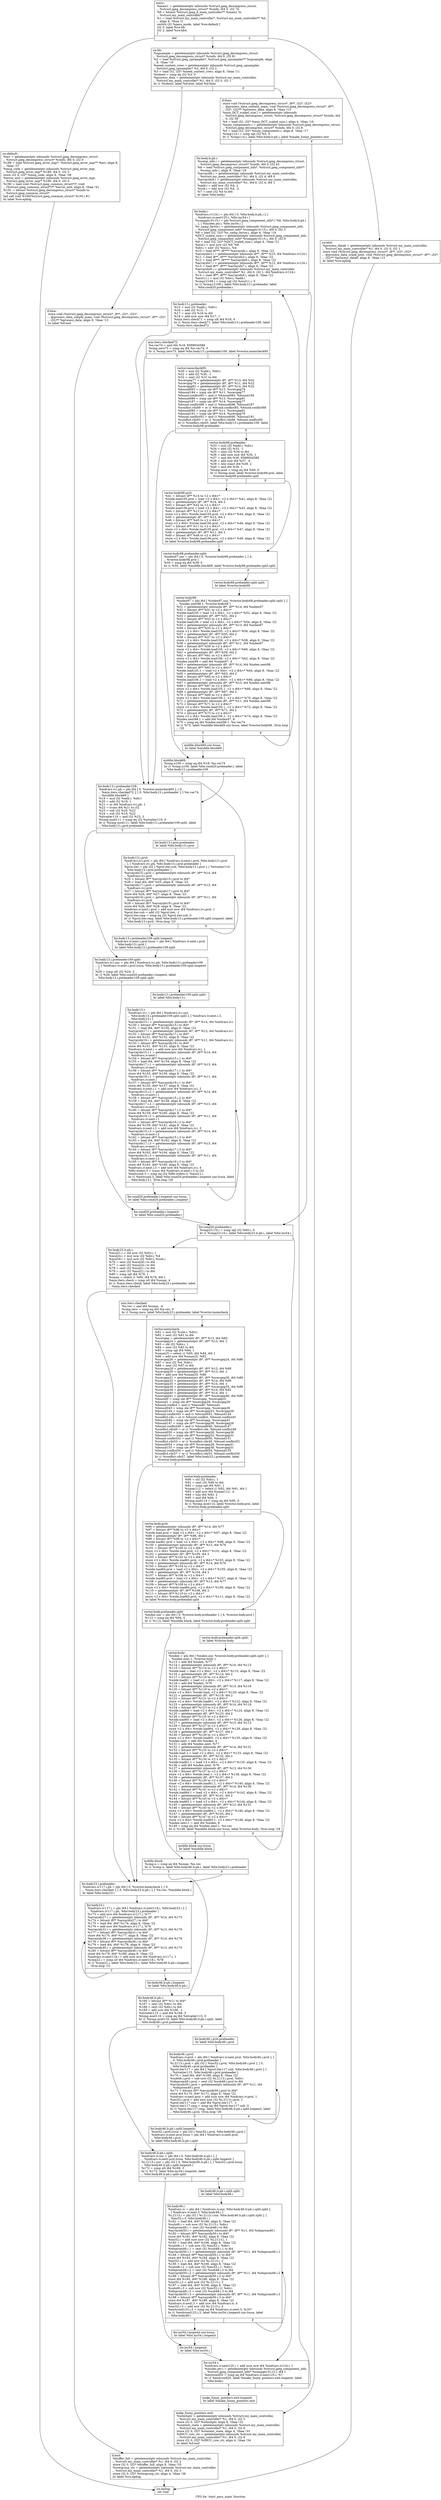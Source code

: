 digraph "CFG for 'start_pass_main' function" {
	label="CFG for 'start_pass_main' function";

	Node0x634fed0 [shape=record,label="{entry:\l  %main1 = getelementptr inbounds %struct.jpeg_decompress_struct,\l... %struct.jpeg_decompress_struct* %cinfo, i64 0, i32 74\l  %0 = bitcast %struct.jpeg_d_main_controller** %main1 to\l... %struct.my_main_controller**\l  %1 = load %struct.my_main_controller*, %struct.my_main_controller** %0,\l... align 8, !tbaa !2\l  switch i32 %pass_mode, label %sw.default [\l    i32 0, label %sw.bb\l    i32 2, label %sw.bb4\l  ]\l|{<s0>def|<s1>0|<s2>2}}"];
	Node0x634fed0:s0 -> Node0x634e0b0;
	Node0x634fed0:s1 -> Node0x634e190;
	Node0x634fed0:s2 -> Node0x634e240;
	Node0x634e190 [shape=record,label="{sw.bb:                                            \l  %upsample = getelementptr inbounds %struct.jpeg_decompress_struct,\l... %struct.jpeg_decompress_struct* %cinfo, i64 0, i32 81\l  %2 = load %struct.jpeg_upsampler*, %struct.jpeg_upsampler** %upsample, align\l... 8, !tbaa !10\l  %need_context_rows = getelementptr inbounds %struct.jpeg_upsampler,\l... %struct.jpeg_upsampler* %2, i64 0, i32 2\l  %3 = load i32, i32* %need_context_rows, align 8, !tbaa !11\l  %tobool = icmp eq i32 %3, 0\l  %process_data = getelementptr inbounds %struct.my_main_controller,\l... %struct.my_main_controller* %1, i64 0, i32 0, i32 1\l  br i1 %tobool, label %if.else, label %if.then\l|{<s0>T|<s1>F}}"];
	Node0x634e190:s0 -> Node0x634e780;
	Node0x634e190:s1 -> Node0x634e850;
	Node0x634e850 [shape=record,label="{if.then:                                          \l  store void (%struct.jpeg_decompress_struct*, i8**, i32*, i32)*\l... @process_data_context_main, void (%struct.jpeg_decompress_struct*, i8**,\l... i32*, i32)** %process_data, align 8, !tbaa !13\l  %min_DCT_scaled_size.i = getelementptr inbounds\l... %struct.jpeg_decompress_struct, %struct.jpeg_decompress_struct* %cinfo, i64\l... 0, i32 59\l  %4 = load i32, i32* %min_DCT_scaled_size.i, align 4, !tbaa !16\l  %num_components.i = getelementptr inbounds %struct.jpeg_decompress_struct,\l... %struct.jpeg_decompress_struct* %cinfo, i64 0, i32 8\l  %5 = load i32, i32* %num_components.i, align 8, !tbaa !17\l  %cmp114.i = icmp sgt i32 %5, 0\l  br i1 %cmp114.i, label %for.body.lr.ph.i, label %make_funny_pointers.exit\l|{<s0>T|<s1>F}}"];
	Node0x634e850:s0 -> Node0x6345100;
	Node0x634e850:s1 -> Node0x6345200;
	Node0x6345100 [shape=record,label="{for.body.lr.ph.i:                                 \l  %comp_info.i = getelementptr inbounds %struct.jpeg_decompress_struct,\l... %struct.jpeg_decompress_struct* %cinfo, i64 0, i32 43\l  %6 = load %struct.jpeg_component_info*, %struct.jpeg_component_info**\l... %comp_info.i, align 8, !tbaa !18\l  %arrayidx.i = getelementptr inbounds %struct.my_main_controller,\l... %struct.my_main_controller* %1, i64 0, i32 4, i64 0\l  %arrayidx6.i = getelementptr inbounds %struct.my_main_controller,\l... %struct.my_main_controller* %1, i64 0, i32 4, i64 1\l  %add.i = add nsw i32 %4, 2\l  %sub.i = add nsw i32 %4, -2\l  %7 = sext i32 %5 to i64\l  br label %for.body.i\l}"];
	Node0x6345100 -> Node0x63457b0;
	Node0x63457b0 [shape=record,label="{for.body.i:                                       \l  %indvars.iv124.i = phi i64 [ 0, %for.body.lr.ph.i ], [\l... %indvars.iv.next125.i, %for.inc54.i ]\l  %compptr.0115.i = phi %struct.jpeg_component_info* [ %6, %for.body.lr.ph.i\l... ], [ %incdec.ptr.i, %for.inc54.i ]\l  %v_samp_factor.i = getelementptr inbounds %struct.jpeg_component_info,\l... %struct.jpeg_component_info* %compptr.0115.i, i64 0, i32 3\l  %8 = load i32, i32* %v_samp_factor.i, align 4, !tbaa !19\l  %DCT_scaled_size.i = getelementptr inbounds %struct.jpeg_component_info,\l... %struct.jpeg_component_info* %compptr.0115.i, i64 0, i32 9\l  %9 = load i32, i32* %DCT_scaled_size.i, align 4, !tbaa !21\l  %mul.i = mul nsw i32 %9, %8\l  %div.i = sdiv i32 %mul.i, %4\l  %10 = load i8***, i8**** %arrayidx.i, align 8, !tbaa !22\l  %arrayidx3.i = getelementptr inbounds i8**, i8*** %10, i64 %indvars.iv124.i\l  %11 = load i8**, i8*** %arrayidx3.i, align 8, !tbaa !22\l  %12 = load i8***, i8**** %arrayidx6.i, align 8, !tbaa !22\l  %arrayidx7.i = getelementptr inbounds i8**, i8*** %12, i64 %indvars.iv124.i\l  %13 = load i8**, i8*** %arrayidx7.i, align 8, !tbaa !22\l  %arrayidx9.i = getelementptr inbounds %struct.my_main_controller,\l... %struct.my_main_controller* %1, i64 0, i32 1, i64 %indvars.iv124.i\l  %14 = load i8**, i8*** %arrayidx9.i, align 8, !tbaa !22\l  %mul11.i = mul i32 %div.i, %add.i\l  %cmp12108.i = icmp sgt i32 %mul11.i, 0\l  br i1 %cmp12108.i, label %for.body13.i.preheader, label\l... %for.cond20.preheader.i\l|{<s0>T|<s1>F}}"];
	Node0x63457b0:s0 -> Node0x6344ed0;
	Node0x63457b0:s1 -> Node0x6358370;
	Node0x6344ed0 [shape=record,label="{for.body13.i.preheader:                           \l  %15 = mul i32 %add.i, %div.i\l  %16 = add i32 %15, -1\l  %17 = zext i32 %16 to i64\l  %18 = add nuw nsw i64 %17, 1\l  %min.iters.check71 = icmp ult i64 %18, 4\l  br i1 %min.iters.check71, label %for.body13.i.preheader109, label\l... %min.iters.checked72\l|{<s0>T|<s1>F}}"];
	Node0x6344ed0:s0 -> Node0x6358870;
	Node0x6344ed0:s1 -> Node0x6358990;
	Node0x6358870 [shape=record,label="{for.body13.i.preheader109:                        \l  %indvars.iv.i.ph = phi i64 [ 0, %vector.memcheck95 ], [ 0,\l... %min.iters.checked72 ], [ 0, %for.body13.i.preheader ], [ %n.vec74,\l... %middle.block69 ]\l  %19 = mul i32 %add.i, %div.i\l  %20 = add i32 %19, 1\l  %21 = or i64 %indvars.iv.i.ph, 1\l  %22 = trunc i64 %21 to i32\l  %23 = sub i32 %20, %22\l  %24 = sub i32 %19, %22\l  %xtraiter110 = and i32 %23, 3\l  %lcmp.mod111 = icmp eq i32 %xtraiter110, 0\l  br i1 %lcmp.mod111, label %for.body13.i.preheader109.split, label\l... %for.body13.i.prol.preheader\l|{<s0>T|<s1>F}}"];
	Node0x6358870:s0 -> Node0x6359240;
	Node0x6358870:s1 -> Node0x6359360;
	Node0x6359360 [shape=record,label="{for.body13.i.prol.preheader:                      \l  br label %for.body13.i.prol\l}"];
	Node0x6359360 -> Node0x6359510;
	Node0x6359510 [shape=record,label="{for.body13.i.prol:                                \l  %indvars.iv.i.prol = phi i64 [ %indvars.iv.next.i.prol, %for.body13.i.prol\l... ], [ %indvars.iv.i.ph, %for.body13.i.prol.preheader ]\l  %prol.iter = phi i32 [ %prol.iter.sub, %for.body13.i.prol ], [ %xtraiter110,\l... %for.body13.i.prol.preheader ]\l  %arrayidx15.i.prol = getelementptr inbounds i8*, i8** %14, i64\l... %indvars.iv.i.prol\l  %25 = bitcast i8** %arrayidx15.i.prol to i64*\l  %26 = load i64, i64* %25, align 8, !tbaa !22\l  %arrayidx17.i.prol = getelementptr inbounds i8*, i8** %13, i64\l... %indvars.iv.i.prol\l  %27 = bitcast i8** %arrayidx17.i.prol to i64*\l  store i64 %26, i64* %27, align 8, !tbaa !22\l  %arrayidx19.i.prol = getelementptr inbounds i8*, i8** %11, i64\l... %indvars.iv.i.prol\l  %28 = bitcast i8** %arrayidx19.i.prol to i64*\l  store i64 %26, i64* %28, align 8, !tbaa !22\l  %indvars.iv.next.i.prol = add nuw nsw i64 %indvars.iv.i.prol, 1\l  %prol.iter.sub = add i32 %prol.iter, -1\l  %prol.iter.cmp = icmp eq i32 %prol.iter.sub, 0\l  br i1 %prol.iter.cmp, label %for.body13.i.preheader109.split.loopexit, label\l... %for.body13.i.prol, !llvm.loop !23\l|{<s0>T|<s1>F}}"];
	Node0x6359510:s0 -> Node0x635a250;
	Node0x6359510:s1 -> Node0x6359510;
	Node0x635a250 [shape=record,label="{for.body13.i.preheader109.split.loopexit:         \l  %indvars.iv.next.i.prol.lcssa = phi i64 [ %indvars.iv.next.i.prol,\l... %for.body13.i.prol ]\l  br label %for.body13.i.preheader109.split\l}"];
	Node0x635a250 -> Node0x6359240;
	Node0x6359240 [shape=record,label="{for.body13.i.preheader109.split:                  \l  %indvars.iv.i.unr = phi i64 [ %indvars.iv.i.ph, %for.body13.i.preheader109\l... ], [ %indvars.iv.next.i.prol.lcssa, %for.body13.i.preheader109.split.loopexit\l... ]\l  %29 = icmp ult i32 %24, 3\l  br i1 %29, label %for.cond20.preheader.i.loopexit, label\l... %for.body13.i.preheader109.split.split\l|{<s0>T|<s1>F}}"];
	Node0x6359240:s0 -> Node0x635a610;
	Node0x6359240:s1 -> Node0x635a6f0;
	Node0x635a6f0 [shape=record,label="{for.body13.i.preheader109.split.split:            \l  br label %for.body13.i\l}"];
	Node0x635a6f0 -> Node0x635a8a0;
	Node0x6358990 [shape=record,label="{min.iters.checked72:                              \l  %n.vec74 = and i64 %18, 8589934588\l  %cmp.zero75 = icmp eq i64 %n.vec74, 0\l  br i1 %cmp.zero75, label %for.body13.i.preheader109, label %vector.memcheck95\l|{<s0>T|<s1>F}}"];
	Node0x6358990:s0 -> Node0x6358870;
	Node0x6358990:s1 -> Node0x6358b00;
	Node0x6358b00 [shape=record,label="{vector.memcheck95:                                \l  %30 = mul i32 %add.i, %div.i\l  %31 = add i32 %30, -1\l  %32 = zext i32 %31 to i64\l  %scevgep77 = getelementptr i8*, i8** %13, i64 %32\l  %scevgep79 = getelementptr i8*, i8** %11, i64 %32\l  %scevgep81 = getelementptr i8*, i8** %14, i64 %32\l  %bound083 = icmp ule i8** %13, %scevgep79\l  %bound184 = icmp ule i8** %11, %scevgep77\l  %found.conflict85 = and i1 %bound083, %bound184\l  %bound086 = icmp ule i8** %13, %scevgep81\l  %bound187 = icmp ule i8** %14, %scevgep77\l  %found.conflict88 = and i1 %bound086, %bound187\l  %conflict.rdx89 = or i1 %found.conflict85, %found.conflict88\l  %bound090 = icmp ule i8** %11, %scevgep81\l  %bound191 = icmp ule i8** %14, %scevgep79\l  %found.conflict92 = and i1 %bound090, %bound191\l  %conflict.rdx93 = or i1 %conflict.rdx89, %found.conflict92\l  br i1 %conflict.rdx93, label %for.body13.i.preheader109, label\l... %vector.body68.preheader\l|{<s0>T|<s1>F}}"];
	Node0x6358b00:s0 -> Node0x6358870;
	Node0x6358b00:s1 -> Node0x635b740;
	Node0x635b740 [shape=record,label="{vector.body68.preheader:                          \l  %33 = mul i32 %add.i, %div.i\l  %34 = add i32 %33, -1\l  %35 = zext i32 %34 to i64\l  %36 = add nuw nsw i64 %35, 1\l  %37 = and i64 %36, 8589934588\l  %38 = add nsw i64 %37, -4\l  %39 = lshr exact i64 %38, 2\l  %40 = and i64 %39, 1\l  %lcmp.mod = icmp eq i64 %40, 0\l  br i1 %lcmp.mod, label %vector.body68.prol, label\l... %vector.body68.preheader.split\l|{<s0>T|<s1>F}}"];
	Node0x635b740:s0 -> Node0x635bc90;
	Node0x635b740:s1 -> Node0x635bd10;
	Node0x635bc90 [shape=record,label="{vector.body68.prol:                               \l  %41 = bitcast i8** %14 to \<2 x i64\>*\l  %wide.load105.prol = load \<2 x i64\>, \<2 x i64\>* %41, align 8, !tbaa !22\l  %42 = getelementptr i8*, i8** %14, i64 2\l  %43 = bitcast i8** %42 to \<2 x i64\>*\l  %wide.load106.prol = load \<2 x i64\>, \<2 x i64\>* %43, align 8, !tbaa !22\l  %44 = bitcast i8** %13 to \<2 x i64\>*\l  store \<2 x i64\> %wide.load105.prol, \<2 x i64\>* %44, align 8, !tbaa !22\l  %45 = getelementptr i8*, i8** %13, i64 2\l  %46 = bitcast i8** %45 to \<2 x i64\>*\l  store \<2 x i64\> %wide.load106.prol, \<2 x i64\>* %46, align 8, !tbaa !22\l  %47 = bitcast i8** %11 to \<2 x i64\>*\l  store \<2 x i64\> %wide.load105.prol, \<2 x i64\>* %47, align 8, !tbaa !22\l  %48 = getelementptr i8*, i8** %11, i64 2\l  %49 = bitcast i8** %48 to \<2 x i64\>*\l  store \<2 x i64\> %wide.load106.prol, \<2 x i64\>* %49, align 8, !tbaa !22\l  br label %vector.body68.preheader.split\l}"];
	Node0x635bc90 -> Node0x635bd10;
	Node0x635bd10 [shape=record,label="{vector.body68.preheader.split:                    \l  %index97.unr = phi i64 [ 0, %vector.body68.preheader ], [ 4,\l... %vector.body68.prol ]\l  %50 = icmp eq i64 %39, 0\l  br i1 %50, label %middle.block69, label %vector.body68.preheader.split.split\l|{<s0>T|<s1>F}}"];
	Node0x635bd10:s0 -> Node0x6358c30;
	Node0x635bd10:s1 -> Node0x635d0f0;
	Node0x635d0f0 [shape=record,label="{vector.body68.preheader.split.split:              \l  br label %vector.body68\l}"];
	Node0x635d0f0 -> Node0x635d270;
	Node0x635d270 [shape=record,label="{vector.body68:                                    \l  %index97 = phi i64 [ %index97.unr, %vector.body68.preheader.split.split ], [\l... %index.next98.1, %vector.body68 ]\l  %51 = getelementptr inbounds i8*, i8** %14, i64 %index97\l  %52 = bitcast i8** %51 to \<2 x i64\>*\l  %wide.load105 = load \<2 x i64\>, \<2 x i64\>* %52, align 8, !tbaa !22\l  %53 = getelementptr i8*, i8** %51, i64 2\l  %54 = bitcast i8** %53 to \<2 x i64\>*\l  %wide.load106 = load \<2 x i64\>, \<2 x i64\>* %54, align 8, !tbaa !22\l  %55 = getelementptr inbounds i8*, i8** %13, i64 %index97\l  %56 = bitcast i8** %55 to \<2 x i64\>*\l  store \<2 x i64\> %wide.load105, \<2 x i64\>* %56, align 8, !tbaa !22\l  %57 = getelementptr i8*, i8** %55, i64 2\l  %58 = bitcast i8** %57 to \<2 x i64\>*\l  store \<2 x i64\> %wide.load106, \<2 x i64\>* %58, align 8, !tbaa !22\l  %59 = getelementptr inbounds i8*, i8** %11, i64 %index97\l  %60 = bitcast i8** %59 to \<2 x i64\>*\l  store \<2 x i64\> %wide.load105, \<2 x i64\>* %60, align 8, !tbaa !22\l  %61 = getelementptr i8*, i8** %59, i64 2\l  %62 = bitcast i8** %61 to \<2 x i64\>*\l  store \<2 x i64\> %wide.load106, \<2 x i64\>* %62, align 8, !tbaa !22\l  %index.next98 = add i64 %index97, 4\l  %63 = getelementptr inbounds i8*, i8** %14, i64 %index.next98\l  %64 = bitcast i8** %63 to \<2 x i64\>*\l  %wide.load105.1 = load \<2 x i64\>, \<2 x i64\>* %64, align 8, !tbaa !22\l  %65 = getelementptr i8*, i8** %63, i64 2\l  %66 = bitcast i8** %65 to \<2 x i64\>*\l  %wide.load106.1 = load \<2 x i64\>, \<2 x i64\>* %66, align 8, !tbaa !22\l  %67 = getelementptr inbounds i8*, i8** %13, i64 %index.next98\l  %68 = bitcast i8** %67 to \<2 x i64\>*\l  store \<2 x i64\> %wide.load105.1, \<2 x i64\>* %68, align 8, !tbaa !22\l  %69 = getelementptr i8*, i8** %67, i64 2\l  %70 = bitcast i8** %69 to \<2 x i64\>*\l  store \<2 x i64\> %wide.load106.1, \<2 x i64\>* %70, align 8, !tbaa !22\l  %71 = getelementptr inbounds i8*, i8** %11, i64 %index.next98\l  %72 = bitcast i8** %71 to \<2 x i64\>*\l  store \<2 x i64\> %wide.load105.1, \<2 x i64\>* %72, align 8, !tbaa !22\l  %73 = getelementptr i8*, i8** %71, i64 2\l  %74 = bitcast i8** %73 to \<2 x i64\>*\l  store \<2 x i64\> %wide.load106.1, \<2 x i64\>* %74, align 8, !tbaa !22\l  %index.next98.1 = add i64 %index97, 8\l  %75 = icmp eq i64 %index.next98.1, %n.vec74\l  br i1 %75, label %middle.block69.unr-lcssa, label %vector.body68, !llvm.loop\l... !25\l|{<s0>T|<s1>F}}"];
	Node0x635d270:s0 -> Node0x635f9a0;
	Node0x635d270:s1 -> Node0x635d270;
	Node0x635f9a0 [shape=record,label="{middle.block69.unr-lcssa:                         \l  br label %middle.block69\l}"];
	Node0x635f9a0 -> Node0x6358c30;
	Node0x6358c30 [shape=record,label="{middle.block69:                                   \l  %cmp.n100 = icmp eq i64 %18, %n.vec74\l  br i1 %cmp.n100, label %for.cond20.preheader.i, label\l... %for.body13.i.preheader109\l|{<s0>T|<s1>F}}"];
	Node0x6358c30:s0 -> Node0x6358370;
	Node0x6358c30:s1 -> Node0x6358870;
	Node0x6359630 [shape=record,label="{for.cond20.preheader.i.loopexit.unr-lcssa:        \l  br label %for.cond20.preheader.i.loopexit\l}"];
	Node0x6359630 -> Node0x635a610;
	Node0x635a610 [shape=record,label="{for.cond20.preheader.i.loopexit:                  \l  br label %for.cond20.preheader.i\l}"];
	Node0x635a610 -> Node0x6358370;
	Node0x6358370 [shape=record,label="{for.cond20.preheader.i:                           \l  %cmp22110.i = icmp sgt i32 %div.i, 0\l  br i1 %cmp22110.i, label %for.body23.lr.ph.i, label %for.inc54.i\l|{<s0>T|<s1>F}}"];
	Node0x6358370:s0 -> Node0x63597c0;
	Node0x6358370:s1 -> Node0x6345980;
	Node0x63597c0 [shape=record,label="{for.body23.lr.ph.i:                               \l  %mul21.i = shl nsw i32 %div.i, 1\l  %mul24.i = mul nsw i32 %div.i, %4\l  %mul28.i = mul nsw i32 %div.i, %sub.i\l  %76 = sext i32 %mul28.i to i64\l  %77 = sext i32 %mul24.i to i64\l  %78 = sext i32 %mul21.i to i64\l  %79 = sext i32 %mul21.i to i64\l  %80 = icmp sgt i64 %79, 1\l  %smax = select i1 %80, i64 %79, i64 1\l  %min.iters.check = icmp ult i64 %smax, 4\l  br i1 %min.iters.check, label %for.body23.i.preheader, label\l... %min.iters.checked\l|{<s0>T|<s1>F}}"];
	Node0x63597c0:s0 -> Node0x6360a50;
	Node0x63597c0:s1 -> Node0x6360b50;
	Node0x6360a50 [shape=record,label="{for.body23.i.preheader:                           \l  %indvars.iv117.i.ph = phi i64 [ 0, %vector.memcheck ], [ 0,\l... %min.iters.checked ], [ 0, %for.body23.lr.ph.i ], [ %n.vec, %middle.block ]\l  br label %for.body23.i\l}"];
	Node0x6360a50 -> Node0x6360fc0;
	Node0x6360b50 [shape=record,label="{min.iters.checked:                                \l  %n.vec = and i64 %smax, -4\l  %cmp.zero = icmp eq i64 %n.vec, 0\l  br i1 %cmp.zero, label %for.body23.i.preheader, label %vector.memcheck\l|{<s0>T|<s1>F}}"];
	Node0x6360b50:s0 -> Node0x6360a50;
	Node0x6360b50:s1 -> Node0x6360ce0;
	Node0x6360ce0 [shape=record,label="{vector.memcheck:                                  \l  %81 = mul i32 %sub.i, %div.i\l  %82 = sext i32 %81 to i64\l  %scevgep = getelementptr i8*, i8** %13, i64 %82\l  %scevgep24 = getelementptr i8*, i8** %13, i64 -1\l  %83 = shl i32 %div.i, 1\l  %84 = sext i32 %83 to i64\l  %85 = icmp sgt i64 %84, 1\l  %smax25 = select i1 %85, i64 %84, i64 1\l  %86 = add nsw i64 %smax25, %82\l  %scevgep26 = getelementptr i8*, i8** %scevgep24, i64 %86\l  %87 = mul i32 %4, %div.i\l  %88 = sext i32 %87 to i64\l  %scevgep28 = getelementptr i8*, i8** %13, i64 %88\l  %scevgep30 = getelementptr i8*, i8** %13, i64 -1\l  %89 = add nsw i64 %smax25, %88\l  %scevgep31 = getelementptr i8*, i8** %scevgep30, i64 %89\l  %scevgep33 = getelementptr i8*, i8** %14, i64 %88\l  %scevgep35 = getelementptr i8*, i8** %14, i64 -1\l  %scevgep36 = getelementptr i8*, i8** %scevgep35, i64 %89\l  %scevgep38 = getelementptr i8*, i8** %14, i64 %82\l  %scevgep40 = getelementptr i8*, i8** %14, i64 -1\l  %scevgep41 = getelementptr i8*, i8** %scevgep40, i64 %86\l  %bound0 = icmp ule i8** %scevgep, %scevgep31\l  %bound1 = icmp ule i8** %scevgep28, %scevgep26\l  %found.conflict = and i1 %bound0, %bound1\l  %bound043 = icmp ule i8** %scevgep, %scevgep36\l  %bound144 = icmp ule i8** %scevgep33, %scevgep26\l  %found.conflict45 = and i1 %bound043, %bound144\l  %conflict.rdx = or i1 %found.conflict, %found.conflict45\l  %bound046 = icmp ule i8** %scevgep, %scevgep41\l  %bound147 = icmp ule i8** %scevgep38, %scevgep26\l  %found.conflict48 = and i1 %bound046, %bound147\l  %conflict.rdx49 = or i1 %conflict.rdx, %found.conflict48\l  %bound050 = icmp ule i8** %scevgep28, %scevgep36\l  %bound151 = icmp ule i8** %scevgep33, %scevgep31\l  %found.conflict52 = and i1 %bound050, %bound151\l  %conflict.rdx53 = or i1 %conflict.rdx49, %found.conflict52\l  %bound054 = icmp ule i8** %scevgep28, %scevgep41\l  %bound155 = icmp ule i8** %scevgep38, %scevgep31\l  %found.conflict56 = and i1 %bound054, %bound155\l  %conflict.rdx57 = or i1 %conflict.rdx53, %found.conflict56\l  br i1 %conflict.rdx57, label %for.body23.i.preheader, label\l... %vector.body.preheader\l|{<s0>T|<s1>F}}"];
	Node0x6360ce0:s0 -> Node0x6360a50;
	Node0x6360ce0:s1 -> Node0x6362c30;
	Node0x6362c30 [shape=record,label="{vector.body.preheader:                            \l  %90 = shl i32 %div.i, 1\l  %91 = sext i32 %90 to i64\l  %92 = icmp sgt i64 %91, 1\l  %smax112 = select i1 %92, i64 %91, i64 1\l  %93 = add nsw i64 %smax112, -4\l  %94 = lshr i64 %93, 2\l  %95 = and i64 %94, 1\l  %lcmp.mod114 = icmp eq i64 %95, 0\l  br i1 %lcmp.mod114, label %vector.body.prol, label\l... %vector.body.preheader.split\l|{<s0>T|<s1>F}}"];
	Node0x6362c30:s0 -> Node0x6363180;
	Node0x6362c30:s1 -> Node0x6363280;
	Node0x6363180 [shape=record,label="{vector.body.prol:                                 \l  %96 = getelementptr inbounds i8*, i8** %14, i64 %77\l  %97 = bitcast i8** %96 to \<2 x i64\>*\l  %wide.load.prol = load \<2 x i64\>, \<2 x i64\>* %97, align 8, !tbaa !22\l  %98 = getelementptr i8*, i8** %96, i64 2\l  %99 = bitcast i8** %98 to \<2 x i64\>*\l  %wide.load61.prol = load \<2 x i64\>, \<2 x i64\>* %99, align 8, !tbaa !22\l  %100 = getelementptr inbounds i8*, i8** %13, i64 %76\l  %101 = bitcast i8** %100 to \<2 x i64\>*\l  store \<2 x i64\> %wide.load.prol, \<2 x i64\>* %101, align 8, !tbaa !22\l  %102 = getelementptr i8*, i8** %100, i64 2\l  %103 = bitcast i8** %102 to \<2 x i64\>*\l  store \<2 x i64\> %wide.load61.prol, \<2 x i64\>* %103, align 8, !tbaa !22\l  %104 = getelementptr inbounds i8*, i8** %14, i64 %76\l  %105 = bitcast i8** %104 to \<2 x i64\>*\l  %wide.load64.prol = load \<2 x i64\>, \<2 x i64\>* %105, align 8, !tbaa !22\l  %106 = getelementptr i8*, i8** %104, i64 2\l  %107 = bitcast i8** %106 to \<2 x i64\>*\l  %wide.load65.prol = load \<2 x i64\>, \<2 x i64\>* %107, align 8, !tbaa !22\l  %108 = getelementptr inbounds i8*, i8** %13, i64 %77\l  %109 = bitcast i8** %108 to \<2 x i64\>*\l  store \<2 x i64\> %wide.load64.prol, \<2 x i64\>* %109, align 8, !tbaa !22\l  %110 = getelementptr i8*, i8** %108, i64 2\l  %111 = bitcast i8** %110 to \<2 x i64\>*\l  store \<2 x i64\> %wide.load65.prol, \<2 x i64\>* %111, align 8, !tbaa !22\l  br label %vector.body.preheader.split\l}"];
	Node0x6363180 -> Node0x6363280;
	Node0x6363280 [shape=record,label="{vector.body.preheader.split:                      \l  %index.unr = phi i64 [ 0, %vector.body.preheader ], [ 4, %vector.body.prol ]\l  %112 = icmp eq i64 %94, 0\l  br i1 %112, label %middle.block, label %vector.body.preheader.split.split\l|{<s0>T|<s1>F}}"];
	Node0x6363280:s0 -> Node0x6360df0;
	Node0x6363280:s1 -> Node0x63640b0;
	Node0x63640b0 [shape=record,label="{vector.body.preheader.split.split:                \l  br label %vector.body\l}"];
	Node0x63640b0 -> Node0x6364230;
	Node0x6364230 [shape=record,label="{vector.body:                                      \l  %index = phi i64 [ %index.unr, %vector.body.preheader.split.split ], [\l... %index.next.1, %vector.body ]\l  %113 = add i64 %index, %77\l  %114 = getelementptr inbounds i8*, i8** %14, i64 %113\l  %115 = bitcast i8** %114 to \<2 x i64\>*\l  %wide.load = load \<2 x i64\>, \<2 x i64\>* %115, align 8, !tbaa !22\l  %116 = getelementptr i8*, i8** %114, i64 2\l  %117 = bitcast i8** %116 to \<2 x i64\>*\l  %wide.load61 = load \<2 x i64\>, \<2 x i64\>* %117, align 8, !tbaa !22\l  %118 = add i64 %index, %76\l  %119 = getelementptr inbounds i8*, i8** %13, i64 %118\l  %120 = bitcast i8** %119 to \<2 x i64\>*\l  store \<2 x i64\> %wide.load, \<2 x i64\>* %120, align 8, !tbaa !22\l  %121 = getelementptr i8*, i8** %119, i64 2\l  %122 = bitcast i8** %121 to \<2 x i64\>*\l  store \<2 x i64\> %wide.load61, \<2 x i64\>* %122, align 8, !tbaa !22\l  %123 = getelementptr inbounds i8*, i8** %14, i64 %118\l  %124 = bitcast i8** %123 to \<2 x i64\>*\l  %wide.load64 = load \<2 x i64\>, \<2 x i64\>* %124, align 8, !tbaa !22\l  %125 = getelementptr i8*, i8** %123, i64 2\l  %126 = bitcast i8** %125 to \<2 x i64\>*\l  %wide.load65 = load \<2 x i64\>, \<2 x i64\>* %126, align 8, !tbaa !22\l  %127 = getelementptr inbounds i8*, i8** %13, i64 %113\l  %128 = bitcast i8** %127 to \<2 x i64\>*\l  store \<2 x i64\> %wide.load64, \<2 x i64\>* %128, align 8, !tbaa !22\l  %129 = getelementptr i8*, i8** %127, i64 2\l  %130 = bitcast i8** %129 to \<2 x i64\>*\l  store \<2 x i64\> %wide.load65, \<2 x i64\>* %130, align 8, !tbaa !22\l  %index.next = add i64 %index, 4\l  %131 = add i64 %index.next, %77\l  %132 = getelementptr inbounds i8*, i8** %14, i64 %131\l  %133 = bitcast i8** %132 to \<2 x i64\>*\l  %wide.load.1 = load \<2 x i64\>, \<2 x i64\>* %133, align 8, !tbaa !22\l  %134 = getelementptr i8*, i8** %132, i64 2\l  %135 = bitcast i8** %134 to \<2 x i64\>*\l  %wide.load61.1 = load \<2 x i64\>, \<2 x i64\>* %135, align 8, !tbaa !22\l  %136 = add i64 %index.next, %76\l  %137 = getelementptr inbounds i8*, i8** %13, i64 %136\l  %138 = bitcast i8** %137 to \<2 x i64\>*\l  store \<2 x i64\> %wide.load.1, \<2 x i64\>* %138, align 8, !tbaa !22\l  %139 = getelementptr i8*, i8** %137, i64 2\l  %140 = bitcast i8** %139 to \<2 x i64\>*\l  store \<2 x i64\> %wide.load61.1, \<2 x i64\>* %140, align 8, !tbaa !22\l  %141 = getelementptr inbounds i8*, i8** %14, i64 %136\l  %142 = bitcast i8** %141 to \<2 x i64\>*\l  %wide.load64.1 = load \<2 x i64\>, \<2 x i64\>* %142, align 8, !tbaa !22\l  %143 = getelementptr i8*, i8** %141, i64 2\l  %144 = bitcast i8** %143 to \<2 x i64\>*\l  %wide.load65.1 = load \<2 x i64\>, \<2 x i64\>* %144, align 8, !tbaa !22\l  %145 = getelementptr inbounds i8*, i8** %13, i64 %131\l  %146 = bitcast i8** %145 to \<2 x i64\>*\l  store \<2 x i64\> %wide.load64.1, \<2 x i64\>* %146, align 8, !tbaa !22\l  %147 = getelementptr i8*, i8** %145, i64 2\l  %148 = bitcast i8** %147 to \<2 x i64\>*\l  store \<2 x i64\> %wide.load65.1, \<2 x i64\>* %148, align 8, !tbaa !22\l  %index.next.1 = add i64 %index, 8\l  %149 = icmp eq i64 %index.next.1, %n.vec\l  br i1 %149, label %middle.block.unr-lcssa, label %vector.body, !llvm.loop !28\l|{<s0>T|<s1>F}}"];
	Node0x6364230:s0 -> Node0x63560b0;
	Node0x6364230:s1 -> Node0x6364230;
	Node0x63560b0 [shape=record,label="{middle.block.unr-lcssa:                           \l  br label %middle.block\l}"];
	Node0x63560b0 -> Node0x6360df0;
	Node0x6360df0 [shape=record,label="{middle.block:                                     \l  %cmp.n = icmp eq i64 %smax, %n.vec\l  br i1 %cmp.n, label %for.body46.lr.ph.i, label %for.body23.i.preheader\l|{<s0>T|<s1>F}}"];
	Node0x6360df0:s0 -> Node0x6356350;
	Node0x6360df0:s1 -> Node0x6360a50;
	Node0x635a8a0 [shape=record,label="{for.body13.i:                                     \l  %indvars.iv.i = phi i64 [ %indvars.iv.i.unr,\l... %for.body13.i.preheader109.split.split ], [ %indvars.iv.next.i.3,\l... %for.body13.i ]\l  %arrayidx15.i = getelementptr inbounds i8*, i8** %14, i64 %indvars.iv.i\l  %150 = bitcast i8** %arrayidx15.i to i64*\l  %151 = load i64, i64* %150, align 8, !tbaa !22\l  %arrayidx17.i = getelementptr inbounds i8*, i8** %13, i64 %indvars.iv.i\l  %152 = bitcast i8** %arrayidx17.i to i64*\l  store i64 %151, i64* %152, align 8, !tbaa !22\l  %arrayidx19.i = getelementptr inbounds i8*, i8** %11, i64 %indvars.iv.i\l  %153 = bitcast i8** %arrayidx19.i to i64*\l  store i64 %151, i64* %153, align 8, !tbaa !22\l  %indvars.iv.next.i = add nuw nsw i64 %indvars.iv.i, 1\l  %arrayidx15.i.1 = getelementptr inbounds i8*, i8** %14, i64\l... %indvars.iv.next.i\l  %154 = bitcast i8** %arrayidx15.i.1 to i64*\l  %155 = load i64, i64* %154, align 8, !tbaa !22\l  %arrayidx17.i.1 = getelementptr inbounds i8*, i8** %13, i64\l... %indvars.iv.next.i\l  %156 = bitcast i8** %arrayidx17.i.1 to i64*\l  store i64 %155, i64* %156, align 8, !tbaa !22\l  %arrayidx19.i.1 = getelementptr inbounds i8*, i8** %11, i64\l... %indvars.iv.next.i\l  %157 = bitcast i8** %arrayidx19.i.1 to i64*\l  store i64 %155, i64* %157, align 8, !tbaa !22\l  %indvars.iv.next.i.1 = add nsw i64 %indvars.iv.i, 2\l  %arrayidx15.i.2 = getelementptr inbounds i8*, i8** %14, i64\l... %indvars.iv.next.i.1\l  %158 = bitcast i8** %arrayidx15.i.2 to i64*\l  %159 = load i64, i64* %158, align 8, !tbaa !22\l  %arrayidx17.i.2 = getelementptr inbounds i8*, i8** %13, i64\l... %indvars.iv.next.i.1\l  %160 = bitcast i8** %arrayidx17.i.2 to i64*\l  store i64 %159, i64* %160, align 8, !tbaa !22\l  %arrayidx19.i.2 = getelementptr inbounds i8*, i8** %11, i64\l... %indvars.iv.next.i.1\l  %161 = bitcast i8** %arrayidx19.i.2 to i64*\l  store i64 %159, i64* %161, align 8, !tbaa !22\l  %indvars.iv.next.i.2 = add nsw i64 %indvars.iv.i, 3\l  %arrayidx15.i.3 = getelementptr inbounds i8*, i8** %14, i64\l... %indvars.iv.next.i.2\l  %162 = bitcast i8** %arrayidx15.i.3 to i64*\l  %163 = load i64, i64* %162, align 8, !tbaa !22\l  %arrayidx17.i.3 = getelementptr inbounds i8*, i8** %13, i64\l... %indvars.iv.next.i.2\l  %164 = bitcast i8** %arrayidx17.i.3 to i64*\l  store i64 %163, i64* %164, align 8, !tbaa !22\l  %arrayidx19.i.3 = getelementptr inbounds i8*, i8** %11, i64\l... %indvars.iv.next.i.2\l  %165 = bitcast i8** %arrayidx19.i.3 to i64*\l  store i64 %163, i64* %165, align 8, !tbaa !22\l  %indvars.iv.next.i.3 = add nsw i64 %indvars.iv.i, 4\l  %lftr.wideiv.3 = trunc i64 %indvars.iv.next.i.3 to i32\l  %exitcond.3 = icmp eq i32 %lftr.wideiv.3, %mul11.i\l  br i1 %exitcond.3, label %for.cond20.preheader.i.loopexit.unr-lcssa, label\l... %for.body13.i, !llvm.loop !29\l|{<s0>T|<s1>F}}"];
	Node0x635a8a0:s0 -> Node0x6359630;
	Node0x635a8a0:s1 -> Node0x635a8a0;
	Node0x636b860 [shape=record,label="{for.body46.lr.ph.i.loopexit:                      \l  br label %for.body46.lr.ph.i\l}"];
	Node0x636b860 -> Node0x6356350;
	Node0x6356350 [shape=record,label="{for.body46.lr.ph.i:                               \l  %166 = bitcast i8** %11 to i64*\l  %167 = zext i32 %div.i to i64\l  %168 = zext i32 %div.i to i64\l  %169 = add nsw i64 %168, -1\l  %xtraiter115 = and i64 %168, 3\l  %lcmp.mod116 = icmp eq i64 %xtraiter115, 0\l  br i1 %lcmp.mod116, label %for.body46.lr.ph.i.split, label\l... %for.body46.i.prol.preheader\l|{<s0>T|<s1>F}}"];
	Node0x6356350:s0 -> Node0x635fc70;
	Node0x6356350:s1 -> Node0x635fd90;
	Node0x635fd90 [shape=record,label="{for.body46.i.prol.preheader:                      \l  br label %for.body46.i.prol\l}"];
	Node0x635fd90 -> Node0x635ff40;
	Node0x635ff40 [shape=record,label="{for.body46.i.prol:                                \l  %indvars.iv.prol = phi i64 [ %indvars.iv.next.prol, %for.body46.i.prol ], [\l... 0, %for.body46.i.prol.preheader ]\l  %i.2113.i.prol = phi i32 [ %inc52.i.prol, %for.body46.i.prol ], [ 0,\l... %for.body46.i.prol.preheader ]\l  %prol.iter117 = phi i64 [ %prol.iter117.sub, %for.body46.i.prol ], [\l... %xtraiter115, %for.body46.i.prol.preheader ]\l  %170 = load i64, i64* %166, align 8, !tbaa !22\l  %sub48.i.prol = sub nsw i32 %i.2113.i.prol, %div.i\l  %idxprom49.i.prol = sext i32 %sub48.i.prol to i64\l  %arrayidx50.i.prol = getelementptr inbounds i8*, i8** %11, i64\l... %idxprom49.i.prol\l  %171 = bitcast i8** %arrayidx50.i.prol to i64*\l  store i64 %170, i64* %171, align 8, !tbaa !22\l  %indvars.iv.next.prol = add nuw nsw i64 %indvars.iv.prol, 1\l  %inc52.i.prol = add nuw nsw i32 %i.2113.i.prol, 1\l  %prol.iter117.sub = add i64 %prol.iter117, -1\l  %prol.iter117.cmp = icmp eq i64 %prol.iter117.sub, 0\l  br i1 %prol.iter117.cmp, label %for.body46.lr.ph.i.split.loopexit, label\l... %for.body46.i.prol, !llvm.loop !30\l|{<s0>T|<s1>F}}"];
	Node0x635ff40:s0 -> Node0x636d610;
	Node0x635ff40:s1 -> Node0x635ff40;
	Node0x636d610 [shape=record,label="{for.body46.lr.ph.i.split.loopexit:                \l  %inc52.i.prol.lcssa = phi i32 [ %inc52.i.prol, %for.body46.i.prol ]\l  %indvars.iv.next.prol.lcssa = phi i64 [ %indvars.iv.next.prol,\l... %for.body46.i.prol ]\l  br label %for.body46.lr.ph.i.split\l}"];
	Node0x636d610 -> Node0x635fc70;
	Node0x635fc70 [shape=record,label="{for.body46.lr.ph.i.split:                         \l  %indvars.iv.unr = phi i64 [ 0, %for.body46.lr.ph.i ], [\l... %indvars.iv.next.prol.lcssa, %for.body46.lr.ph.i.split.loopexit ]\l  %i.2113.i.unr = phi i32 [ 0, %for.body46.lr.ph.i ], [ %inc52.i.prol.lcssa,\l... %for.body46.lr.ph.i.split.loopexit ]\l  %172 = icmp ult i64 %169, 3\l  br i1 %172, label %for.inc54.i.loopexit, label\l... %for.body46.lr.ph.i.split.split\l|{<s0>T|<s1>F}}"];
	Node0x635fc70:s0 -> Node0x636d9d0;
	Node0x635fc70:s1 -> Node0x636dab0;
	Node0x636dab0 [shape=record,label="{for.body46.lr.ph.i.split.split:                   \l  br label %for.body46.i\l}"];
	Node0x636dab0 -> Node0x636dc60;
	Node0x6360fc0 [shape=record,label="{for.body23.i:                                     \l  %indvars.iv117.i = phi i64 [ %indvars.iv.next118.i, %for.body23.i ], [\l... %indvars.iv117.i.ph, %for.body23.i.preheader ]\l  %173 = add nsw i64 %indvars.iv117.i, %77\l  %arrayidx27.i = getelementptr inbounds i8*, i8** %14, i64 %173\l  %174 = bitcast i8** %arrayidx27.i to i64*\l  %175 = load i64, i64* %174, align 8, !tbaa !22\l  %176 = add nsw i64 %indvars.iv117.i, %76\l  %arrayidx31.i = getelementptr inbounds i8*, i8** %13, i64 %176\l  %177 = bitcast i8** %arrayidx31.i to i64*\l  store i64 %175, i64* %177, align 8, !tbaa !22\l  %arrayidx36.i = getelementptr inbounds i8*, i8** %14, i64 %176\l  %178 = bitcast i8** %arrayidx36.i to i64*\l  %179 = load i64, i64* %178, align 8, !tbaa !22\l  %arrayidx40.i = getelementptr inbounds i8*, i8** %13, i64 %173\l  %180 = bitcast i8** %arrayidx40.i to i64*\l  store i64 %179, i64* %180, align 8, !tbaa !22\l  %indvars.iv.next118.i = add nuw nsw i64 %indvars.iv117.i, 1\l  %cmp22.i = icmp slt i64 %indvars.iv.next118.i, %78\l  br i1 %cmp22.i, label %for.body23.i, label %for.body46.lr.ph.i.loopexit,\l... !llvm.loop !31\l|{<s0>T|<s1>F}}"];
	Node0x6360fc0:s0 -> Node0x6360fc0;
	Node0x6360fc0:s1 -> Node0x636b860;
	Node0x636dc60 [shape=record,label="{for.body46.i:                                     \l  %indvars.iv = phi i64 [ %indvars.iv.unr, %for.body46.lr.ph.i.split.split ],\l... [ %indvars.iv.next.3, %for.body46.i ]\l  %i.2113.i = phi i32 [ %i.2113.i.unr, %for.body46.lr.ph.i.split.split ], [\l... %inc52.i.3, %for.body46.i ]\l  %181 = load i64, i64* %166, align 8, !tbaa !22\l  %sub48.i = sub nsw i32 %i.2113.i, %div.i\l  %idxprom49.i = sext i32 %sub48.i to i64\l  %arrayidx50.i = getelementptr inbounds i8*, i8** %11, i64 %idxprom49.i\l  %182 = bitcast i8** %arrayidx50.i to i64*\l  store i64 %181, i64* %182, align 8, !tbaa !22\l  %inc52.i = add nuw nsw i32 %i.2113.i, 1\l  %183 = load i64, i64* %166, align 8, !tbaa !22\l  %sub48.i.1 = sub nsw i32 %inc52.i, %div.i\l  %idxprom49.i.1 = sext i32 %sub48.i.1 to i64\l  %arrayidx50.i.1 = getelementptr inbounds i8*, i8** %11, i64 %idxprom49.i.1\l  %184 = bitcast i8** %arrayidx50.i.1 to i64*\l  store i64 %183, i64* %184, align 8, !tbaa !22\l  %inc52.i.1 = add nsw i32 %i.2113.i, 2\l  %185 = load i64, i64* %166, align 8, !tbaa !22\l  %sub48.i.2 = sub nsw i32 %inc52.i.1, %div.i\l  %idxprom49.i.2 = sext i32 %sub48.i.2 to i64\l  %arrayidx50.i.2 = getelementptr inbounds i8*, i8** %11, i64 %idxprom49.i.2\l  %186 = bitcast i8** %arrayidx50.i.2 to i64*\l  store i64 %185, i64* %186, align 8, !tbaa !22\l  %inc52.i.2 = add nsw i32 %i.2113.i, 3\l  %187 = load i64, i64* %166, align 8, !tbaa !22\l  %sub48.i.3 = sub nsw i32 %inc52.i.2, %div.i\l  %idxprom49.i.3 = sext i32 %sub48.i.3 to i64\l  %arrayidx50.i.3 = getelementptr inbounds i8*, i8** %11, i64 %idxprom49.i.3\l  %188 = bitcast i8** %arrayidx50.i.3 to i64*\l  store i64 %187, i64* %188, align 8, !tbaa !22\l  %indvars.iv.next.3 = add nsw i64 %indvars.iv, 4\l  %inc52.i.3 = add nsw i32 %i.2113.i, 4\l  %exitcond123.i.3 = icmp eq i64 %indvars.iv.next.3, %167\l  br i1 %exitcond123.i.3, label %for.inc54.i.loopexit.unr-lcssa, label\l... %for.body46.i\l|{<s0>T|<s1>F}}"];
	Node0x636dc60:s0 -> Node0x636fb80;
	Node0x636dc60:s1 -> Node0x636dc60;
	Node0x636fb80 [shape=record,label="{for.inc54.i.loopexit.unr-lcssa:                   \l  br label %for.inc54.i.loopexit\l}"];
	Node0x636fb80 -> Node0x636d9d0;
	Node0x636d9d0 [shape=record,label="{for.inc54.i.loopexit:                             \l  br label %for.inc54.i\l}"];
	Node0x636d9d0 -> Node0x6345980;
	Node0x6345980 [shape=record,label="{for.inc54.i:                                      \l  %indvars.iv.next125.i = add nuw nsw i64 %indvars.iv124.i, 1\l  %incdec.ptr.i = getelementptr inbounds %struct.jpeg_component_info,\l... %struct.jpeg_component_info* %compptr.0115.i, i64 1\l  %exitcond20 = icmp eq i64 %indvars.iv.next125.i, %7\l  br i1 %exitcond20, label %make_funny_pointers.exit.loopexit, label\l... %for.body.i\l|{<s0>T|<s1>F}}"];
	Node0x6345980:s0 -> Node0x636fe20;
	Node0x6345980:s1 -> Node0x63457b0;
	Node0x636fe20 [shape=record,label="{make_funny_pointers.exit.loopexit:                \l  br label %make_funny_pointers.exit\l}"];
	Node0x636fe20 -> Node0x6345200;
	Node0x6345200 [shape=record,label="{make_funny_pointers.exit:                         \l  %whichptr = getelementptr inbounds %struct.my_main_controller,\l... %struct.my_main_controller* %1, i64 0, i32 5\l  store i32 0, i32* %whichptr, align 8, !tbaa !32\l  %context_state = getelementptr inbounds %struct.my_main_controller,\l... %struct.my_main_controller* %1, i64 0, i32 6\l  store i32 0, i32* %context_state, align 4, !tbaa !33\l  %iMCU_row_ctr = getelementptr inbounds %struct.my_main_controller,\l... %struct.my_main_controller* %1, i64 0, i32 8\l  store i32 0, i32* %iMCU_row_ctr, align 4, !tbaa !34\l  br label %if.end\l}"];
	Node0x6345200 -> Node0x635cc70;
	Node0x634e780 [shape=record,label="{if.else:                                          \l  store void (%struct.jpeg_decompress_struct*, i8**, i32*, i32)*\l... @process_data_simple_main, void (%struct.jpeg_decompress_struct*, i8**, i32*,\l... i32)** %process_data, align 8, !tbaa !13\l  br label %if.end\l}"];
	Node0x634e780 -> Node0x635cc70;
	Node0x635cc70 [shape=record,label="{if.end:                                           \l  %buffer_full = getelementptr inbounds %struct.my_main_controller,\l... %struct.my_main_controller* %1, i64 0, i32 2\l  store i32 0, i32* %buffer_full, align 8, !tbaa !35\l  %rowgroup_ctr = getelementptr inbounds %struct.my_main_controller,\l... %struct.my_main_controller* %1, i64 0, i32 3\l  store i32 0, i32* %rowgroup_ctr, align 4, !tbaa !36\l  br label %sw.epilog\l}"];
	Node0x635cc70 -> Node0x6371670;
	Node0x634e240 [shape=record,label="{sw.bb4:                                           \l  %process_data6 = getelementptr inbounds %struct.my_main_controller,\l... %struct.my_main_controller* %1, i64 0, i32 0, i32 1\l  store void (%struct.jpeg_decompress_struct*, i8**, i32*, i32)*\l... @process_data_crank_post, void (%struct.jpeg_decompress_struct*, i8**, i32*,\l... i32)** %process_data6, align 8, !tbaa !13\l  br label %sw.epilog\l}"];
	Node0x634e240 -> Node0x6371670;
	Node0x634e0b0 [shape=record,label="{sw.default:                                       \l  %err = getelementptr inbounds %struct.jpeg_decompress_struct,\l... %struct.jpeg_decompress_struct* %cinfo, i64 0, i32 0\l  %189 = load %struct.jpeg_error_mgr*, %struct.jpeg_error_mgr** %err, align 8,\l... !tbaa !37\l  %msg_code = getelementptr inbounds %struct.jpeg_error_mgr,\l... %struct.jpeg_error_mgr* %189, i64 0, i32 5\l  store i32 4, i32* %msg_code, align 8, !tbaa !38\l  %error_exit = getelementptr inbounds %struct.jpeg_error_mgr,\l... %struct.jpeg_error_mgr* %189, i64 0, i32 0\l  %190 = load void (%struct.jpeg_common_struct*)*, void\l... (%struct.jpeg_common_struct*)** %error_exit, align 8, !tbaa !41\l  %191 = bitcast %struct.jpeg_decompress_struct* %cinfo to\l... %struct.jpeg_common_struct*\l  tail call void %190(%struct.jpeg_common_struct* %191) #1\l  br label %sw.epilog\l}"];
	Node0x634e0b0 -> Node0x6371670;
	Node0x6371670 [shape=record,label="{sw.epilog:                                        \l  ret void\l}"];
}
